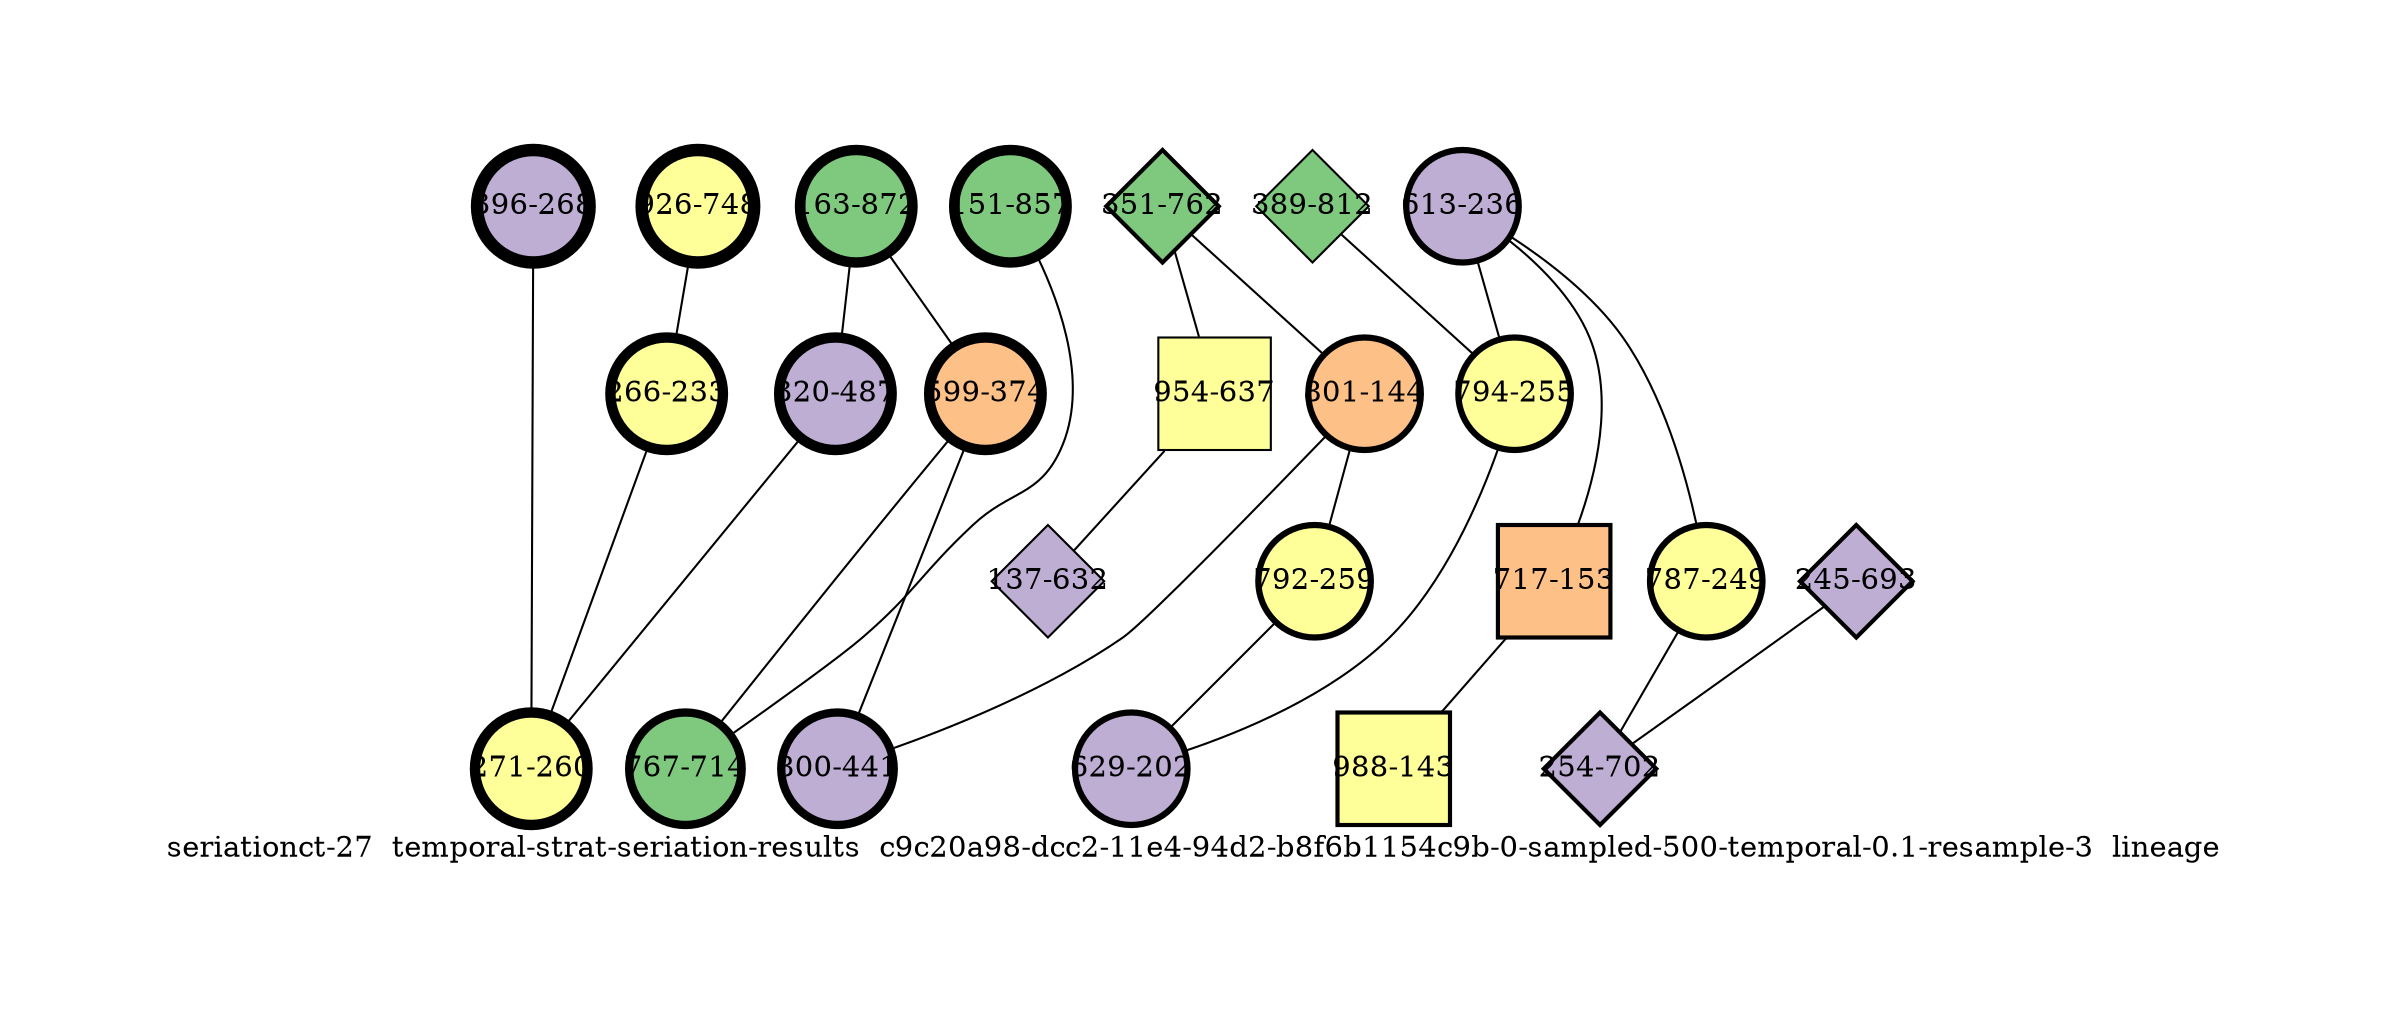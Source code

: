 strict graph "seriationct-27  temporal-strat-seriation-results  c9c20a98-dcc2-11e4-94d2-b8f6b1154c9b-0-sampled-500-temporal-0.1-resample-3  lineage" {
labelloc=b;
ratio=auto;
pad="1.0";
label="seriationct-27  temporal-strat-seriation-results  c9c20a98-dcc2-11e4-94d2-b8f6b1154c9b-0-sampled-500-temporal-0.1-resample-3  lineage";
node [width="0.75", style=filled, fixedsize=true, height="0.75", shape=circle, label=""];
0 [xCoordinate="872.0", appears_in_slice=5, yCoordinate="163.0", colorscheme=accent6, lineage_id=0, short_label="163-872", label="163-872", shape=circle, cluster_id=0, fillcolor=1, size="500.0", id=0, penwidth="5.0"];
1 [xCoordinate="812.0", appears_in_slice=1, yCoordinate="389.0", colorscheme=accent6, lineage_id=2, short_label="389-812", label="389-812", shape=diamond, cluster_id=0, fillcolor=1, size="500.0", id=1, penwidth="1.0"];
2 [xCoordinate="236.0", appears_in_slice=3, yCoordinate="613.0", colorscheme=accent6, lineage_id=0, short_label="613-236", label="613-236", shape=circle, cluster_id=1, fillcolor=2, size="500.0", id=2, penwidth="3.0"];
3 [xCoordinate="693.0", appears_in_slice=2, yCoordinate="245.0", colorscheme=accent6, lineage_id=2, short_label="245-693", label="245-693", shape=diamond, cluster_id=1, fillcolor=2, size="500.0", id=15, penwidth="2.0"];
4 [xCoordinate="762.0", appears_in_slice=2, yCoordinate="351.0", colorscheme=accent6, lineage_id=2, short_label="351-762", label="351-762", shape=diamond, cluster_id=0, fillcolor=1, size="500.0", id=4, penwidth="2.0"];
5 [xCoordinate="144.0", appears_in_slice=3, yCoordinate="801.0", colorscheme=accent6, lineage_id=0, short_label="801-144", label="801-144", shape=circle, cluster_id=2, fillcolor=3, size="500.0", id=5, penwidth="3.0"];
6 [xCoordinate="259.0", appears_in_slice=3, yCoordinate="792.0", colorscheme=accent6, lineage_id=0, short_label="792-259", label="792-259", shape=circle, cluster_id=3, fillcolor=4, size="500.0", id=6, penwidth="3.0"];
7 [xCoordinate="637.0", appears_in_slice=1, yCoordinate="954.0", colorscheme=accent6, lineage_id=1, short_label="954-637", label="954-637", shape=square, cluster_id=3, fillcolor=4, size="500.0", id=7, penwidth="1.0"];
8 [xCoordinate="255.0", appears_in_slice=3, yCoordinate="794.0", colorscheme=accent6, lineage_id=0, short_label="794-255", label="794-255", shape=circle, cluster_id=3, fillcolor=4, size="500.0", id=8, penwidth="3.0"];
9 [xCoordinate="153.0", appears_in_slice=2, yCoordinate="717.0", colorscheme=accent6, lineage_id=1, short_label="717-153", label="717-153", shape=square, cluster_id=2, fillcolor=3, size="500.0", id=9, penwidth="2.0"];
10 [xCoordinate="249.0", appears_in_slice=3, yCoordinate="787.0", colorscheme=accent6, lineage_id=0, short_label="787-249", label="787-249", shape=circle, cluster_id=3, fillcolor=4, size="500.0", id=10, penwidth="3.0"];
11 [xCoordinate="487.0", appears_in_slice=5, yCoordinate="320.0", colorscheme=accent6, lineage_id=0, short_label="320-487", label="320-487", shape=circle, cluster_id=1, fillcolor=2, size="500.0", id=11, penwidth="5.0"];
12 [xCoordinate="202.0", appears_in_slice=3, yCoordinate="629.0", colorscheme=accent6, lineage_id=0, short_label="629-202", label="629-202", shape=circle, cluster_id=1, fillcolor=2, size="500.0", id=12, penwidth="3.0"];
13 [xCoordinate="748.0", appears_in_slice=6, yCoordinate="926.0", colorscheme=accent6, lineage_id=0, short_label="926-748", label="926-748", shape=circle, cluster_id=3, fillcolor=4, size="500.0", id=13, penwidth="6.0"];
14 [xCoordinate="702.0", appears_in_slice=2, yCoordinate="254.0", colorscheme=accent6, lineage_id=2, short_label="254-702", label="254-702", shape=diamond, cluster_id=1, fillcolor=2, size="500.0", id=14, penwidth="2.0"];
15 [xCoordinate="374.0", appears_in_slice=5, yCoordinate="599.0", colorscheme=accent6, lineage_id=0, short_label="599-374", label="599-374", shape=circle, cluster_id=2, fillcolor=3, size="500.0", id=3, penwidth="5.0"];
16 [xCoordinate="857.0", appears_in_slice=5, yCoordinate="151.0", colorscheme=accent6, lineage_id=0, short_label="151-857", label="151-857", shape=circle, cluster_id=0, fillcolor=1, size="500.0", id=17, penwidth="5.0"];
17 [xCoordinate="143.0", appears_in_slice=2, yCoordinate="988.0", colorscheme=accent6, lineage_id=1, short_label="988-143", label="988-143", shape=square, cluster_id=3, fillcolor=4, size="500.0", id=16, penwidth="2.0"];
18 [xCoordinate="233.0", appears_in_slice=5, yCoordinate="266.0", colorscheme=accent6, lineage_id=0, short_label="266-233", label="266-233", shape=circle, cluster_id=3, fillcolor=4, size="500.0", id=18, penwidth="5.0"];
19 [xCoordinate="714.0", appears_in_slice=4, yCoordinate="767.0", colorscheme=accent6, lineage_id=0, short_label="767-714", label="767-714", shape=circle, cluster_id=0, fillcolor=1, size="500.0", id=19, penwidth="4.0"];
20 [xCoordinate="268.0", appears_in_slice=6, yCoordinate="396.0", colorscheme=accent6, lineage_id=0, short_label="396-268", label="396-268", shape=circle, cluster_id=1, fillcolor=2, size="500.0", id=20, penwidth="6.0"];
21 [xCoordinate="260.0", appears_in_slice=5, yCoordinate="271.0", colorscheme=accent6, lineage_id=0, short_label="271-260", label="271-260", shape=circle, cluster_id=3, fillcolor=4, size="500.0", id=21, penwidth="5.0"];
22 [xCoordinate="441.0", appears_in_slice=4, yCoordinate="800.0", colorscheme=accent6, lineage_id=0, short_label="800-441", label="800-441", shape=circle, cluster_id=1, fillcolor=2, size="500.0", id=22, penwidth="4.0"];
23 [xCoordinate="632.0", appears_in_slice=1, yCoordinate="137.0", colorscheme=accent6, lineage_id=2, short_label="137-632", label="137-632", shape=diamond, cluster_id=1, fillcolor=2, size="500.0", id=23, penwidth="1.0"];
0 -- 11  [inverseweight="14.7699047817", weight="0.0677052435192"];
0 -- 15  [inverseweight="19.1459895267", weight="0.0522302594288"];
1 -- 8  [inverseweight="2.06798806447", weight="0.483561785091"];
2 -- 8  [inverseweight="15.8272234458", weight="0.0631822759957"];
2 -- 9  [inverseweight="2.51711159428", weight="0.397280757148"];
2 -- 10  [inverseweight="3.23031388418", weight="0.309567440148"];
3 -- 14  [inverseweight="30.7728727448", weight="0.0324961536185"];
4 -- 5  [inverseweight="1.52389456019", weight="0.656213379931"];
4 -- 7  [inverseweight="2.16818251523", weight="0.461215784639"];
5 -- 22  [inverseweight="1.7527790433", weight="0.570522567477"];
5 -- 6  [inverseweight="2.37038712247", weight="0.421872018508"];
6 -- 12  [inverseweight="9.55898891127", weight="0.104613574645"];
7 -- 23  [inverseweight="1.33275060446", weight="0.750327928309"];
8 -- 12  [inverseweight="3.43774575389", weight="0.290888294711"];
9 -- 17  [inverseweight="17.06971855", weight="0.0585832740635"];
10 -- 14  [inverseweight="9.69458417912", weight="0.103150375666"];
11 -- 21  [inverseweight="2.87308877468", weight="0.34805746652"];
13 -- 18  [inverseweight="5.11376843581", weight="0.195550504985"];
15 -- 19  [inverseweight="1.79214923048", weight="0.557989247208"];
15 -- 22  [inverseweight="3.63254696396", weight="0.275288939117"];
16 -- 19  [inverseweight="1.82727741659", weight="0.547262277158"];
18 -- 21  [inverseweight="25.8543844998", weight="0.0386781592116"];
20 -- 21  [inverseweight="3.4447550818", weight="0.290296400253"];
}
